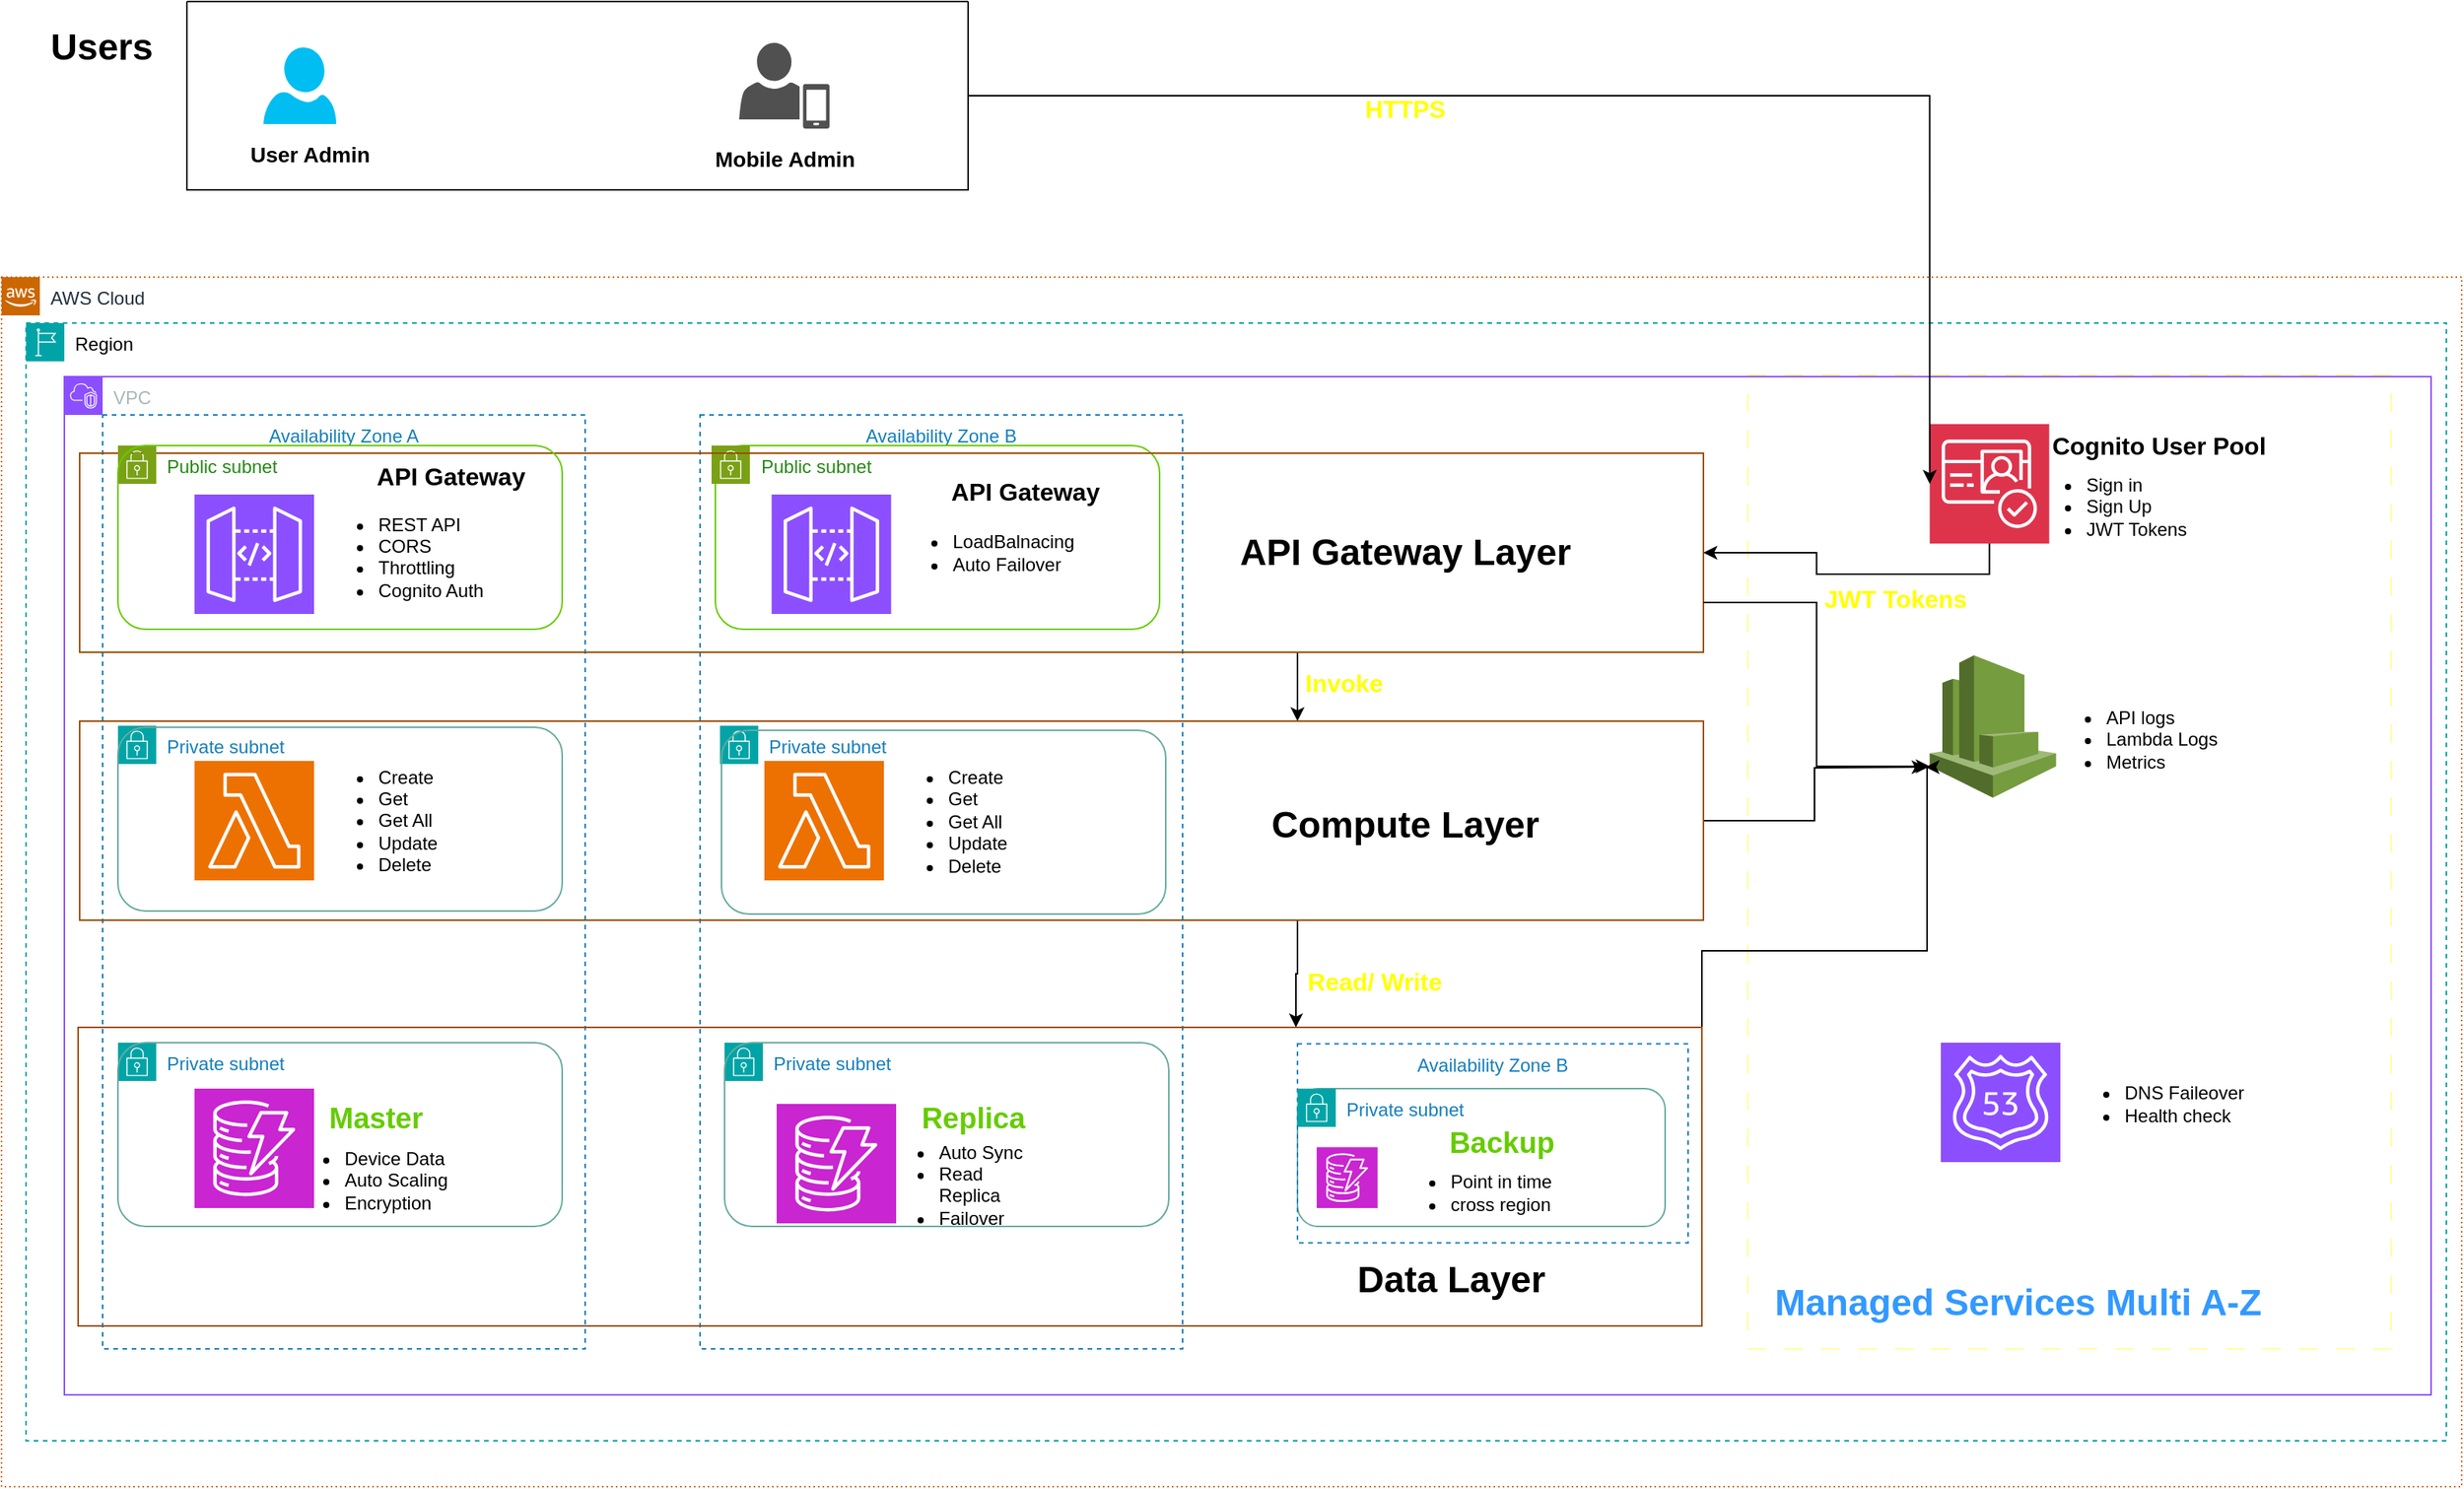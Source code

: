 <mxfile version="27.0.9">
  <diagram name="Page-1" id="AR6CN44RQBTmICgnPj-y">
    <mxGraphModel dx="1426" dy="841" grid="1" gridSize="10" guides="1" tooltips="1" connect="1" arrows="1" fold="1" page="1" pageScale="1" pageWidth="827" pageHeight="1169" math="0" shadow="0">
      <root>
        <mxCell id="0" />
        <mxCell id="1" parent="0" />
        <mxCell id="ThPkctlHnFSj8nF42dJn-154" value="" style="rounded=1;whiteSpace=wrap;html=1;fillColor=none;strokeColor=#67AB9F;" vertex="1" parent="1">
          <mxGeometry x="890" y="750" width="240" height="90" as="geometry" />
        </mxCell>
        <mxCell id="ThPkctlHnFSj8nF42dJn-6" value="Users" style="text;strokeColor=none;fillColor=none;html=1;fontSize=24;fontStyle=1;verticalAlign=middle;align=center;" vertex="1" parent="1">
          <mxGeometry x="59" y="50" width="100" height="40" as="geometry" />
        </mxCell>
        <mxCell id="ThPkctlHnFSj8nF42dJn-7" value="" style="swimlane;startSize=0;" vertex="1" parent="1">
          <mxGeometry x="165" y="40" width="510" height="123" as="geometry" />
        </mxCell>
        <mxCell id="ThPkctlHnFSj8nF42dJn-9" value="" style="group" vertex="1" connectable="0" parent="ThPkctlHnFSj8nF42dJn-7">
          <mxGeometry x="30" y="30" width="100" height="90" as="geometry" />
        </mxCell>
        <mxCell id="ThPkctlHnFSj8nF42dJn-1" value="" style="verticalLabelPosition=bottom;html=1;verticalAlign=top;align=center;strokeColor=none;fillColor=#00BEF2;shape=mxgraph.azure.user;" vertex="1" parent="ThPkctlHnFSj8nF42dJn-9">
          <mxGeometry x="20" width="47.5" height="50" as="geometry" />
        </mxCell>
        <mxCell id="ThPkctlHnFSj8nF42dJn-2" value="User Admin" style="text;strokeColor=none;fillColor=none;html=1;fontSize=14;fontStyle=1;verticalAlign=middle;align=center;" vertex="1" parent="ThPkctlHnFSj8nF42dJn-9">
          <mxGeometry y="50" width="100" height="40" as="geometry" />
        </mxCell>
        <mxCell id="ThPkctlHnFSj8nF42dJn-10" value="" style="group" vertex="1" connectable="0" parent="ThPkctlHnFSj8nF42dJn-7">
          <mxGeometry x="340" y="27" width="100" height="96" as="geometry" />
        </mxCell>
        <mxCell id="ThPkctlHnFSj8nF42dJn-3" value="" style="sketch=0;pointerEvents=1;shadow=0;dashed=0;html=1;strokeColor=none;fillColor=#505050;labelPosition=center;verticalLabelPosition=bottom;verticalAlign=top;outlineConnect=0;align=center;shape=mxgraph.office.users.mobile_user;" vertex="1" parent="ThPkctlHnFSj8nF42dJn-10">
          <mxGeometry x="20.5" width="59" height="56" as="geometry" />
        </mxCell>
        <mxCell id="ThPkctlHnFSj8nF42dJn-4" value="Mobile Admin" style="text;strokeColor=none;fillColor=none;html=1;fontSize=14;fontStyle=1;verticalAlign=middle;align=center;" vertex="1" parent="ThPkctlHnFSj8nF42dJn-10">
          <mxGeometry y="56" width="100" height="40" as="geometry" />
        </mxCell>
        <mxCell id="ThPkctlHnFSj8nF42dJn-29" value="HTTPS" style="text;strokeColor=none;fillColor=none;html=1;fontSize=16;fontStyle=1;verticalAlign=middle;align=center;fontColor=#FFFF00;" vertex="1" parent="1">
          <mxGeometry x="910" y="90" width="100" height="40" as="geometry" />
        </mxCell>
        <mxCell id="ThPkctlHnFSj8nF42dJn-30" value="AWS Cloud" style="points=[[0,0],[0.25,0],[0.5,0],[0.75,0],[1,0],[1,0.25],[1,0.5],[1,0.75],[1,1],[0.75,1],[0.5,1],[0.25,1],[0,1],[0,0.75],[0,0.5],[0,0.25]];outlineConnect=0;gradientColor=none;html=1;whiteSpace=wrap;fontSize=12;fontStyle=0;container=1;pointerEvents=0;collapsible=0;recursiveResize=0;shape=mxgraph.aws4.group;grIcon=mxgraph.aws4.group_aws_cloud_alt;strokeColor=#CC6600;fillColor=none;verticalAlign=top;align=left;spacingLeft=30;fontColor=#232F3E;dashed=1;dashPattern=1 2;" vertex="1" parent="1">
          <mxGeometry x="44" y="220" width="1606" height="790" as="geometry" />
        </mxCell>
        <mxCell id="ThPkctlHnFSj8nF42dJn-14" value="Availability Zone B" style="fillColor=none;strokeColor=#147EBA;dashed=1;verticalAlign=top;fontStyle=0;fontColor=#147EBA;whiteSpace=wrap;html=1;" vertex="1" parent="ThPkctlHnFSj8nF42dJn-30">
          <mxGeometry x="456" y="90" width="315" height="610" as="geometry" />
        </mxCell>
        <mxCell id="ThPkctlHnFSj8nF42dJn-98" value="" style="group" vertex="1" connectable="0" parent="ThPkctlHnFSj8nF42dJn-30">
          <mxGeometry x="56" y="110" width="731.5" height="120" as="geometry" />
        </mxCell>
        <mxCell id="ThPkctlHnFSj8nF42dJn-37" value="API Gateway" style="text;strokeColor=none;fillColor=none;html=1;fontSize=16;fontStyle=1;verticalAlign=middle;align=center;" vertex="1" parent="ThPkctlHnFSj8nF42dJn-98">
          <mxGeometry x="548.407" y="10" width="127.093" height="40" as="geometry" />
        </mxCell>
        <mxCell id="ThPkctlHnFSj8nF42dJn-42" value="" style="sketch=0;points=[[0,0,0],[0.25,0,0],[0.5,0,0],[0.75,0,0],[1,0,0],[0,1,0],[0.25,1,0],[0.5,1,0],[0.75,1,0],[1,1,0],[0,0.25,0],[0,0.5,0],[0,0.75,0],[1,0.25,0],[1,0.5,0],[1,0.75,0]];outlineConnect=0;fontColor=#232F3E;fillColor=#8C4FFF;strokeColor=#ffffff;dashed=0;verticalLabelPosition=bottom;verticalAlign=top;align=center;html=1;fontSize=12;fontStyle=0;aspect=fixed;shape=mxgraph.aws4.resourceIcon;resIcon=mxgraph.aws4.api_gateway;" vertex="1" parent="ThPkctlHnFSj8nF42dJn-98">
          <mxGeometry x="446.732" y="32" width="78" height="78" as="geometry" />
        </mxCell>
        <mxCell id="ThPkctlHnFSj8nF42dJn-39" value="&lt;ul&gt;&lt;li&gt;LoadBalnacing&lt;/li&gt;&lt;li&gt;Auto Failover&lt;/li&gt;&lt;/ul&gt;" style="text;strokeColor=none;fillColor=none;html=1;whiteSpace=wrap;verticalAlign=middle;overflow=hidden;" vertex="1" parent="ThPkctlHnFSj8nF42dJn-98">
          <mxGeometry x="522.988" y="30" width="152.512" height="80" as="geometry" />
        </mxCell>
        <mxCell id="ThPkctlHnFSj8nF42dJn-139" value="" style="rounded=1;whiteSpace=wrap;html=1;fillColor=none;strokeColor=#66CC00;" vertex="1" parent="ThPkctlHnFSj8nF42dJn-98">
          <mxGeometry x="410" width="290" height="120" as="geometry" />
        </mxCell>
        <mxCell id="ThPkctlHnFSj8nF42dJn-118" value="" style="group" vertex="1" connectable="0" parent="ThPkctlHnFSj8nF42dJn-30">
          <mxGeometry x="506" y="530" width="178" height="100" as="geometry" />
        </mxCell>
        <mxCell id="ThPkctlHnFSj8nF42dJn-80" value="" style="sketch=0;points=[[0,0,0],[0.25,0,0],[0.5,0,0],[0.75,0,0],[1,0,0],[0,1,0],[0.25,1,0],[0.5,1,0],[0.75,1,0],[1,1,0],[0,0.25,0],[0,0.5,0],[0,0.75,0],[1,0.25,0],[1,0.5,0],[1,0.75,0]];outlineConnect=0;fontColor=#232F3E;fillColor=#C925D1;strokeColor=#ffffff;dashed=0;verticalLabelPosition=bottom;verticalAlign=top;align=center;html=1;fontSize=12;fontStyle=0;aspect=fixed;shape=mxgraph.aws4.resourceIcon;resIcon=mxgraph.aws4.dynamodb;" vertex="1" parent="ThPkctlHnFSj8nF42dJn-118">
          <mxGeometry y="10" width="78" height="78" as="geometry" />
        </mxCell>
        <mxCell id="ThPkctlHnFSj8nF42dJn-83" value="&lt;ul&gt;&lt;li&gt;Auto Sync&lt;/li&gt;&lt;li&gt;Read Replica&lt;/li&gt;&lt;li&gt;Failover&lt;/li&gt;&lt;/ul&gt;" style="text;strokeColor=none;fillColor=none;html=1;whiteSpace=wrap;verticalAlign=middle;overflow=hidden;" vertex="1" parent="ThPkctlHnFSj8nF42dJn-118">
          <mxGeometry x="64" y="20" width="114" height="80" as="geometry" />
        </mxCell>
        <mxCell id="ThPkctlHnFSj8nF42dJn-87" value="Replica" style="text;strokeColor=none;fillColor=none;html=1;fontSize=19;fontStyle=1;verticalAlign=middle;align=center;fontColor=#66CC00;" vertex="1" parent="ThPkctlHnFSj8nF42dJn-118">
          <mxGeometry x="78" width="100" height="40" as="geometry" />
        </mxCell>
        <mxCell id="ThPkctlHnFSj8nF42dJn-103" value="" style="rounded=0;whiteSpace=wrap;html=1;dashed=1;dashPattern=12 12;strokeColor=#FFFF99;fillColor=none;" vertex="1" parent="ThPkctlHnFSj8nF42dJn-30">
          <mxGeometry x="1140" y="64" width="420" height="636" as="geometry" />
        </mxCell>
        <mxCell id="ThPkctlHnFSj8nF42dJn-21" value="" style="sketch=0;points=[[0,0,0],[0.25,0,0],[0.5,0,0],[0.75,0,0],[1,0,0],[0,1,0],[0.25,1,0],[0.5,1,0],[0.75,1,0],[1,1,0],[0,0.25,0],[0,0.5,0],[0,0.75,0],[1,0.25,0],[1,0.5,0],[1,0.75,0]];outlineConnect=0;fontColor=#232F3E;fillColor=#DD344C;strokeColor=#ffffff;dashed=0;verticalLabelPosition=bottom;verticalAlign=top;align=center;html=1;fontSize=12;fontStyle=0;aspect=fixed;shape=mxgraph.aws4.resourceIcon;resIcon=mxgraph.aws4.cognito;" vertex="1" parent="ThPkctlHnFSj8nF42dJn-30">
          <mxGeometry x="1258.72" y="96" width="78" height="78" as="geometry" />
        </mxCell>
        <mxCell id="ThPkctlHnFSj8nF42dJn-24" value="Cognito User Pool" style="text;strokeColor=none;fillColor=none;html=1;fontSize=16;fontStyle=1;verticalAlign=middle;align=center;" vertex="1" parent="ThPkctlHnFSj8nF42dJn-30">
          <mxGeometry x="1348.719" y="90" width="118.571" height="40" as="geometry" />
        </mxCell>
        <mxCell id="ThPkctlHnFSj8nF42dJn-26" value="&lt;ul&gt;&lt;li&gt;Sign in&lt;/li&gt;&lt;li&gt;Sign Up&lt;/li&gt;&lt;li&gt;JWT Tokens&lt;/li&gt;&lt;/ul&gt;" style="text;strokeColor=none;fillColor=none;html=1;whiteSpace=wrap;verticalAlign=middle;overflow=hidden;" vertex="1" parent="ThPkctlHnFSj8nF42dJn-30">
          <mxGeometry x="1318.72" y="110" width="142.286" height="80" as="geometry" />
        </mxCell>
        <mxCell id="ThPkctlHnFSj8nF42dJn-116" value="&lt;ul&gt;&lt;li&gt;Create&lt;/li&gt;&lt;li&gt;Get&lt;/li&gt;&lt;li&gt;Get All&lt;/li&gt;&lt;li&gt;Update&lt;/li&gt;&lt;li&gt;Delete&lt;/li&gt;&lt;/ul&gt;" style="text;strokeColor=none;fillColor=none;html=1;whiteSpace=wrap;verticalAlign=middle;overflow=hidden;" vertex="1" parent="ThPkctlHnFSj8nF42dJn-30">
          <mxGeometry x="576" y="305" width="100" height="91" as="geometry" />
        </mxCell>
        <mxCell id="ThPkctlHnFSj8nF42dJn-123" value="" style="group" vertex="1" connectable="0" parent="ThPkctlHnFSj8nF42dJn-30">
          <mxGeometry x="1258.72" y="247" width="188.64" height="109" as="geometry" />
        </mxCell>
        <mxCell id="ThPkctlHnFSj8nF42dJn-91" value="" style="outlineConnect=0;dashed=0;verticalLabelPosition=bottom;verticalAlign=top;align=center;html=1;shape=mxgraph.aws3.cloudwatch;fillColor=#759C3E;gradientColor=none;" vertex="1" parent="ThPkctlHnFSj8nF42dJn-123">
          <mxGeometry width="82.5" height="93" as="geometry" />
        </mxCell>
        <mxCell id="ThPkctlHnFSj8nF42dJn-94" value="&lt;ul&gt;&lt;li&gt;API logs&lt;/li&gt;&lt;li&gt;Lambda Logs&lt;/li&gt;&lt;li&gt;Metrics&lt;/li&gt;&lt;/ul&gt;" style="text;strokeColor=none;fillColor=none;html=1;whiteSpace=wrap;verticalAlign=middle;overflow=hidden;" vertex="1" parent="ThPkctlHnFSj8nF42dJn-123">
          <mxGeometry x="73.64" y="14.5" width="115" height="80" as="geometry" />
        </mxCell>
        <mxCell id="ThPkctlHnFSj8nF42dJn-133" value="" style="group" vertex="1" connectable="0" parent="ThPkctlHnFSj8nF42dJn-30">
          <mxGeometry x="1266" y="500" width="199" height="80" as="geometry" />
        </mxCell>
        <mxCell id="ThPkctlHnFSj8nF42dJn-131" value="" style="sketch=0;points=[[0,0,0],[0.25,0,0],[0.5,0,0],[0.75,0,0],[1,0,0],[0,1,0],[0.25,1,0],[0.5,1,0],[0.75,1,0],[1,1,0],[0,0.25,0],[0,0.5,0],[0,0.75,0],[1,0.25,0],[1,0.5,0],[1,0.75,0]];outlineConnect=0;fontColor=#232F3E;fillColor=#8C4FFF;strokeColor=#ffffff;dashed=0;verticalLabelPosition=bottom;verticalAlign=top;align=center;html=1;fontSize=12;fontStyle=0;aspect=fixed;shape=mxgraph.aws4.resourceIcon;resIcon=mxgraph.aws4.route_53;" vertex="1" parent="ThPkctlHnFSj8nF42dJn-133">
          <mxGeometry width="78" height="78" as="geometry" />
        </mxCell>
        <mxCell id="ThPkctlHnFSj8nF42dJn-132" value="&lt;ul&gt;&lt;li&gt;DNS Faileover&lt;/li&gt;&lt;li&gt;Health check&lt;/li&gt;&lt;/ul&gt;" style="text;strokeColor=none;fillColor=none;html=1;whiteSpace=wrap;verticalAlign=middle;overflow=hidden;" vertex="1" parent="ThPkctlHnFSj8nF42dJn-133">
          <mxGeometry x="77.72" width="121.28" height="80" as="geometry" />
        </mxCell>
        <mxCell id="ThPkctlHnFSj8nF42dJn-134" value="Managed Services Multi A-Z" style="text;strokeColor=none;fillColor=none;html=1;fontSize=24;fontStyle=1;verticalAlign=middle;align=center;fontColor=#3399FF;" vertex="1" parent="ThPkctlHnFSj8nF42dJn-30">
          <mxGeometry x="1266" y="650" width="100" height="40" as="geometry" />
        </mxCell>
        <mxCell id="ThPkctlHnFSj8nF42dJn-113" value="" style="sketch=0;points=[[0,0,0],[0.25,0,0],[0.5,0,0],[0.75,0,0],[1,0,0],[0,1,0],[0.25,1,0],[0.5,1,0],[0.75,1,0],[1,1,0],[0,0.25,0],[0,0.5,0],[0,0.75,0],[1,0.25,0],[1,0.5,0],[1,0.75,0]];outlineConnect=0;fontColor=#232F3E;fillColor=#ED7100;strokeColor=#ffffff;dashed=0;verticalLabelPosition=bottom;verticalAlign=top;align=center;html=1;fontSize=12;fontStyle=0;aspect=fixed;shape=mxgraph.aws4.resourceIcon;resIcon=mxgraph.aws4.lambda;" vertex="1" parent="ThPkctlHnFSj8nF42dJn-30">
          <mxGeometry x="498" y="316" width="78" height="78" as="geometry" />
        </mxCell>
        <mxCell id="ThPkctlHnFSj8nF42dJn-36" value="API Gateway" style="text;strokeColor=none;fillColor=none;html=1;fontSize=16;fontStyle=1;verticalAlign=middle;align=center;" vertex="1" parent="ThPkctlHnFSj8nF42dJn-30">
          <mxGeometry x="229.581" y="110" width="127.093" height="40" as="geometry" />
        </mxCell>
        <mxCell id="ThPkctlHnFSj8nF42dJn-41" value="" style="sketch=0;points=[[0,0,0],[0.25,0,0],[0.5,0,0],[0.75,0,0],[1,0,0],[0,1,0],[0.25,1,0],[0.5,1,0],[0.75,1,0],[1,1,0],[0,0.25,0],[0,0.5,0],[0,0.75,0],[1,0.25,0],[1,0.5,0],[1,0.75,0]];outlineConnect=0;fontColor=#232F3E;fillColor=#8C4FFF;strokeColor=#ffffff;dashed=0;verticalLabelPosition=bottom;verticalAlign=top;align=center;html=1;fontSize=12;fontStyle=0;aspect=fixed;shape=mxgraph.aws4.resourceIcon;resIcon=mxgraph.aws4.api_gateway;" vertex="1" parent="ThPkctlHnFSj8nF42dJn-30">
          <mxGeometry x="126" y="142" width="78" height="78" as="geometry" />
        </mxCell>
        <mxCell id="ThPkctlHnFSj8nF42dJn-38" value="&lt;ul&gt;&lt;li&gt;REST API&lt;/li&gt;&lt;li&gt;CORS&lt;/li&gt;&lt;li&gt;Throttling&lt;/li&gt;&lt;li&gt;Cognito Auth&lt;/li&gt;&lt;/ul&gt;" style="text;strokeColor=none;fillColor=none;html=1;whiteSpace=wrap;verticalAlign=middle;overflow=hidden;" vertex="1" parent="ThPkctlHnFSj8nF42dJn-30">
          <mxGeometry x="204.162" y="140" width="152.512" height="80" as="geometry" />
        </mxCell>
        <mxCell id="ThPkctlHnFSj8nF42dJn-104" value="" style="sketch=0;points=[[0,0,0],[0.25,0,0],[0.5,0,0],[0.75,0,0],[1,0,0],[0,1,0],[0.25,1,0],[0.5,1,0],[0.75,1,0],[1,1,0],[0,0.25,0],[0,0.5,0],[0,0.75,0],[1,0.25,0],[1,0.5,0],[1,0.75,0]];outlineConnect=0;fontColor=#232F3E;fillColor=#ED7100;strokeColor=#ffffff;dashed=0;verticalLabelPosition=bottom;verticalAlign=top;align=center;html=1;fontSize=12;fontStyle=0;aspect=fixed;shape=mxgraph.aws4.resourceIcon;resIcon=mxgraph.aws4.lambda;" vertex="1" parent="ThPkctlHnFSj8nF42dJn-30">
          <mxGeometry x="126" y="316" width="78" height="78" as="geometry" />
        </mxCell>
        <mxCell id="ThPkctlHnFSj8nF42dJn-114" value="&lt;ul&gt;&lt;li&gt;Create&lt;/li&gt;&lt;li&gt;Get&lt;/li&gt;&lt;li&gt;Get All&lt;/li&gt;&lt;li&gt;Update&lt;/li&gt;&lt;li&gt;Delete&lt;/li&gt;&lt;/ul&gt;" style="text;strokeColor=none;fillColor=none;html=1;whiteSpace=wrap;verticalAlign=middle;overflow=hidden;" vertex="1" parent="ThPkctlHnFSj8nF42dJn-30">
          <mxGeometry x="204" y="305" width="100" height="100" as="geometry" />
        </mxCell>
        <mxCell id="ThPkctlHnFSj8nF42dJn-121" value="" style="group" vertex="1" connectable="0" parent="ThPkctlHnFSj8nF42dJn-30">
          <mxGeometry x="126" y="530" width="180" height="100" as="geometry" />
        </mxCell>
        <mxCell id="ThPkctlHnFSj8nF42dJn-86" value="Master" style="text;strokeColor=none;fillColor=none;html=1;fontSize=19;fontStyle=1;verticalAlign=middle;align=center;fontColor=#66CC00;" vertex="1" parent="ThPkctlHnFSj8nF42dJn-121">
          <mxGeometry x="68" width="100" height="40" as="geometry" />
        </mxCell>
        <mxCell id="ThPkctlHnFSj8nF42dJn-82" value="&lt;ul&gt;&lt;li&gt;Device Data&lt;/li&gt;&lt;li&gt;Auto Scaling&lt;/li&gt;&lt;li&gt;Encryption&lt;/li&gt;&lt;/ul&gt;" style="text;strokeColor=none;fillColor=none;html=1;whiteSpace=wrap;verticalAlign=middle;overflow=hidden;" vertex="1" parent="ThPkctlHnFSj8nF42dJn-121">
          <mxGeometry x="56" y="20" width="124" height="80" as="geometry" />
        </mxCell>
        <mxCell id="ThPkctlHnFSj8nF42dJn-79" value="" style="sketch=0;points=[[0,0,0],[0.25,0,0],[0.5,0,0],[0.75,0,0],[1,0,0],[0,1,0],[0.25,1,0],[0.5,1,0],[0.75,1,0],[1,1,0],[0,0.25,0],[0,0.5,0],[0,0.75,0],[1,0.25,0],[1,0.5,0],[1,0.75,0]];outlineConnect=0;fontColor=#232F3E;fillColor=#C925D1;strokeColor=#ffffff;dashed=0;verticalLabelPosition=bottom;verticalAlign=top;align=center;html=1;fontSize=12;fontStyle=0;aspect=fixed;shape=mxgraph.aws4.resourceIcon;resIcon=mxgraph.aws4.dynamodb;" vertex="1" parent="ThPkctlHnFSj8nF42dJn-121">
          <mxGeometry width="78" height="78" as="geometry" />
        </mxCell>
        <mxCell id="ThPkctlHnFSj8nF42dJn-13" value="Availability Zone A" style="fillColor=none;strokeColor=#147EBA;dashed=1;verticalAlign=top;fontStyle=0;fontColor=#147EBA;whiteSpace=wrap;html=1;" vertex="1" parent="ThPkctlHnFSj8nF42dJn-30">
          <mxGeometry x="66" y="90" width="315" height="610" as="geometry" />
        </mxCell>
        <mxCell id="ThPkctlHnFSj8nF42dJn-138" value="Public subnet" style="points=[[0,0],[0.25,0],[0.5,0],[0.75,0],[1,0],[1,0.25],[1,0.5],[1,0.75],[1,1],[0.75,1],[0.5,1],[0.25,1],[0,1],[0,0.75],[0,0.5],[0,0.25]];outlineConnect=0;gradientColor=none;html=1;whiteSpace=wrap;fontSize=12;fontStyle=0;container=1;pointerEvents=0;collapsible=0;recursiveResize=0;shape=mxgraph.aws4.group;grIcon=mxgraph.aws4.group_security_group;grStroke=0;strokeColor=#7AA116;fillColor=none;verticalAlign=top;align=left;spacingLeft=30;fontColor=#248814;" vertex="1" parent="ThPkctlHnFSj8nF42dJn-30">
          <mxGeometry x="463.5" y="110" width="300" height="150" as="geometry" />
        </mxCell>
        <mxCell id="ThPkctlHnFSj8nF42dJn-141" value="Private subnet" style="points=[[0,0],[0.25,0],[0.5,0],[0.75,0],[1,0],[1,0.25],[1,0.5],[1,0.75],[1,1],[0.75,1],[0.5,1],[0.25,1],[0,1],[0,0.75],[0,0.5],[0,0.25]];outlineConnect=0;gradientColor=none;html=1;whiteSpace=wrap;fontSize=12;fontStyle=0;container=1;pointerEvents=0;collapsible=0;recursiveResize=0;shape=mxgraph.aws4.group;grIcon=mxgraph.aws4.group_security_group;grStroke=0;strokeColor=#00A4A6;fillColor=none;verticalAlign=top;align=left;spacingLeft=30;fontColor=#147EBA;dashed=0;" vertex="1" parent="ThPkctlHnFSj8nF42dJn-30">
          <mxGeometry x="76" y="293" width="284" height="130" as="geometry" />
        </mxCell>
        <mxCell id="ThPkctlHnFSj8nF42dJn-146" value="Private subnet" style="points=[[0,0],[0.25,0],[0.5,0],[0.75,0],[1,0],[1,0.25],[1,0.5],[1,0.75],[1,1],[0.75,1],[0.5,1],[0.25,1],[0,1],[0,0.75],[0,0.5],[0,0.25]];outlineConnect=0;gradientColor=none;html=1;whiteSpace=wrap;fontSize=12;fontStyle=0;container=1;pointerEvents=0;collapsible=0;recursiveResize=0;shape=mxgraph.aws4.group;grIcon=mxgraph.aws4.group_security_group;grStroke=0;strokeColor=#00A4A6;fillColor=none;verticalAlign=top;align=left;spacingLeft=30;fontColor=#147EBA;dashed=0;" vertex="1" parent="ThPkctlHnFSj8nF42dJn-30">
          <mxGeometry x="76" y="500" width="290" height="130" as="geometry" />
        </mxCell>
        <mxCell id="ThPkctlHnFSj8nF42dJn-149" value="" style="rounded=1;whiteSpace=wrap;html=1;fillColor=none;strokeColor=#67AB9F;" vertex="1" parent="ThPkctlHnFSj8nF42dJn-146">
          <mxGeometry width="290" height="120" as="geometry" />
        </mxCell>
        <mxCell id="ThPkctlHnFSj8nF42dJn-148" value="Private subnet" style="points=[[0,0],[0.25,0],[0.5,0],[0.75,0],[1,0],[1,0.25],[1,0.5],[1,0.75],[1,1],[0.75,1],[0.5,1],[0.25,1],[0,1],[0,0.75],[0,0.5],[0,0.25]];outlineConnect=0;gradientColor=none;html=1;whiteSpace=wrap;fontSize=12;fontStyle=0;container=1;pointerEvents=0;collapsible=0;recursiveResize=0;shape=mxgraph.aws4.group;grIcon=mxgraph.aws4.group_security_group;grStroke=0;strokeColor=#00A4A6;fillColor=none;verticalAlign=top;align=left;spacingLeft=30;fontColor=#147EBA;dashed=0;" vertex="1" parent="ThPkctlHnFSj8nF42dJn-30">
          <mxGeometry x="472" y="500" width="278" height="130" as="geometry" />
        </mxCell>
        <mxCell id="ThPkctlHnFSj8nF42dJn-54" value="JWT Tokens" style="text;strokeColor=none;fillColor=none;html=1;fontSize=16;fontStyle=1;verticalAlign=middle;align=center;fontColor=#FFFF00;" vertex="1" parent="ThPkctlHnFSj8nF42dJn-30">
          <mxGeometry x="1186" y="190" width="100" height="40" as="geometry" />
        </mxCell>
        <mxCell id="ThPkctlHnFSj8nF42dJn-135" value="Region" style="points=[[0,0],[0.25,0],[0.5,0],[0.75,0],[1,0],[1,0.25],[1,0.5],[1,0.75],[1,1],[0.75,1],[0.5,1],[0.25,1],[0,1],[0,0.75],[0,0.5],[0,0.25]];outlineConnect=0;gradientColor=none;html=1;whiteSpace=wrap;fontSize=12;fontStyle=0;container=1;pointerEvents=0;collapsible=0;recursiveResize=0;shape=mxgraph.aws4.group;grIcon=mxgraph.aws4.group_region;strokeColor=#00A4A6;fillColor=none;verticalAlign=top;align=left;spacingLeft=30;fontColor=#000000;dashed=1;" vertex="1" parent="1">
          <mxGeometry x="60" y="250" width="1580" height="730" as="geometry" />
        </mxCell>
        <mxCell id="ThPkctlHnFSj8nF42dJn-136" value="VPC" style="points=[[0,0],[0.25,0],[0.5,0],[0.75,0],[1,0],[1,0.25],[1,0.5],[1,0.75],[1,1],[0.75,1],[0.5,1],[0.25,1],[0,1],[0,0.75],[0,0.5],[0,0.25]];outlineConnect=0;gradientColor=none;html=1;whiteSpace=wrap;fontSize=12;fontStyle=0;container=1;pointerEvents=0;collapsible=0;recursiveResize=0;shape=mxgraph.aws4.group;grIcon=mxgraph.aws4.group_vpc2;strokeColor=#8C4FFF;fillColor=none;verticalAlign=top;align=left;spacingLeft=30;fontColor=#AAB7B8;dashed=0;" vertex="1" parent="ThPkctlHnFSj8nF42dJn-135">
          <mxGeometry x="25" y="35" width="1545" height="665" as="geometry" />
        </mxCell>
        <mxCell id="ThPkctlHnFSj8nF42dJn-181" style="edgeStyle=orthogonalEdgeStyle;rounded=0;orthogonalLoop=1;jettySize=auto;html=1;exitX=1;exitY=0.5;exitDx=0;exitDy=0;" edge="1" parent="ThPkctlHnFSj8nF42dJn-136" source="ThPkctlHnFSj8nF42dJn-153">
          <mxGeometry relative="1" as="geometry">
            <mxPoint x="1215" y="255" as="targetPoint" />
            <Array as="points">
              <mxPoint x="1069" y="375" />
              <mxPoint x="1216" y="375" />
            </Array>
          </mxGeometry>
        </mxCell>
        <mxCell id="ThPkctlHnFSj8nF42dJn-153" value="" style="rounded=0;whiteSpace=wrap;html=1;fillColor=none;strokeColor=#994C00;" vertex="1" parent="ThPkctlHnFSj8nF42dJn-136">
          <mxGeometry x="9" y="425" width="1060" height="195" as="geometry" />
        </mxCell>
        <mxCell id="ThPkctlHnFSj8nF42dJn-142" value="Private subnet" style="points=[[0,0],[0.25,0],[0.5,0],[0.75,0],[1,0],[1,0.25],[1,0.5],[1,0.75],[1,1],[0.75,1],[0.5,1],[0.25,1],[0,1],[0,0.75],[0,0.5],[0,0.25]];outlineConnect=0;gradientColor=none;html=1;whiteSpace=wrap;fontSize=12;fontStyle=0;container=1;pointerEvents=0;collapsible=0;recursiveResize=0;shape=mxgraph.aws4.group;grIcon=mxgraph.aws4.group_security_group;grStroke=0;strokeColor=#00A4A6;fillColor=none;verticalAlign=top;align=left;spacingLeft=30;fontColor=#147EBA;dashed=0;" vertex="1" parent="ThPkctlHnFSj8nF42dJn-136">
          <mxGeometry x="428" y="228" width="284" height="130" as="geometry" />
        </mxCell>
        <mxCell id="ThPkctlHnFSj8nF42dJn-150" value="" style="rounded=1;whiteSpace=wrap;html=1;fillColor=none;strokeColor=#67AB9F;" vertex="1" parent="ThPkctlHnFSj8nF42dJn-136">
          <mxGeometry x="431" y="435" width="290" height="120" as="geometry" />
        </mxCell>
        <mxCell id="ThPkctlHnFSj8nF42dJn-177" style="edgeStyle=orthogonalEdgeStyle;rounded=0;orthogonalLoop=1;jettySize=auto;html=1;exitX=0.75;exitY=1;exitDx=0;exitDy=0;entryX=0.75;entryY=0;entryDx=0;entryDy=0;" edge="1" parent="ThPkctlHnFSj8nF42dJn-136" source="ThPkctlHnFSj8nF42dJn-151" target="ThPkctlHnFSj8nF42dJn-152">
          <mxGeometry relative="1" as="geometry" />
        </mxCell>
        <mxCell id="ThPkctlHnFSj8nF42dJn-151" value="" style="rounded=0;whiteSpace=wrap;html=1;fillColor=none;strokeColor=#994C00;" vertex="1" parent="ThPkctlHnFSj8nF42dJn-136">
          <mxGeometry x="10" y="50" width="1060" height="130" as="geometry" />
        </mxCell>
        <mxCell id="ThPkctlHnFSj8nF42dJn-178" style="edgeStyle=orthogonalEdgeStyle;rounded=0;orthogonalLoop=1;jettySize=auto;html=1;exitX=0.75;exitY=1;exitDx=0;exitDy=0;entryX=0.75;entryY=0;entryDx=0;entryDy=0;" edge="1" parent="ThPkctlHnFSj8nF42dJn-136" source="ThPkctlHnFSj8nF42dJn-152" target="ThPkctlHnFSj8nF42dJn-153">
          <mxGeometry relative="1" as="geometry" />
        </mxCell>
        <mxCell id="ThPkctlHnFSj8nF42dJn-180" style="edgeStyle=orthogonalEdgeStyle;rounded=0;orthogonalLoop=1;jettySize=auto;html=1;exitX=1;exitY=0.5;exitDx=0;exitDy=0;" edge="1" parent="ThPkctlHnFSj8nF42dJn-136" source="ThPkctlHnFSj8nF42dJn-152">
          <mxGeometry relative="1" as="geometry">
            <mxPoint x="1215" y="255" as="targetPoint" />
          </mxGeometry>
        </mxCell>
        <mxCell id="ThPkctlHnFSj8nF42dJn-152" value="" style="rounded=0;whiteSpace=wrap;html=1;fillColor=none;strokeColor=#994C00;" vertex="1" parent="ThPkctlHnFSj8nF42dJn-136">
          <mxGeometry x="10" y="225" width="1060" height="130" as="geometry" />
        </mxCell>
        <mxCell id="ThPkctlHnFSj8nF42dJn-157" value="API Gateway Layer" style="text;strokeColor=none;fillColor=none;html=1;fontSize=24;fontStyle=1;verticalAlign=middle;align=center;fontColor=#000000;" vertex="1" parent="ThPkctlHnFSj8nF42dJn-136">
          <mxGeometry x="825" y="95" width="100" height="40" as="geometry" />
        </mxCell>
        <mxCell id="ThPkctlHnFSj8nF42dJn-158" value="Compute Layer" style="text;strokeColor=none;fillColor=none;html=1;fontSize=24;fontStyle=1;verticalAlign=middle;align=center;fontColor=#000000;" vertex="1" parent="ThPkctlHnFSj8nF42dJn-136">
          <mxGeometry x="825" y="273" width="100" height="40" as="geometry" />
        </mxCell>
        <mxCell id="ThPkctlHnFSj8nF42dJn-174" value="Data Layer" style="text;strokeColor=none;fillColor=none;html=1;fontSize=24;fontStyle=1;verticalAlign=middle;align=center;fontColor=#000000;" vertex="1" parent="ThPkctlHnFSj8nF42dJn-136">
          <mxGeometry x="855" y="570" width="100" height="40" as="geometry" />
        </mxCell>
        <mxCell id="ThPkctlHnFSj8nF42dJn-55" value="Invoke" style="text;strokeColor=none;fillColor=none;html=1;fontSize=16;fontStyle=1;verticalAlign=middle;align=center;fontColor=#FFFF00;" vertex="1" parent="ThPkctlHnFSj8nF42dJn-136">
          <mxGeometry x="785" y="180" width="100" height="40" as="geometry" />
        </mxCell>
        <mxCell id="ThPkctlHnFSj8nF42dJn-77" value="Read/ Write" style="text;strokeColor=none;fillColor=none;html=1;fontSize=16;fontStyle=1;verticalAlign=middle;align=center;fontColor=#FFFF00;" vertex="1" parent="ThPkctlHnFSj8nF42dJn-136">
          <mxGeometry x="805" y="375" width="100" height="40" as="geometry" />
        </mxCell>
        <mxCell id="ThPkctlHnFSj8nF42dJn-130" value="" style="group" vertex="1" connectable="0" parent="ThPkctlHnFSj8nF42dJn-136">
          <mxGeometry x="805" y="465.787" width="255" height="130" as="geometry" />
        </mxCell>
        <mxCell id="ThPkctlHnFSj8nF42dJn-78" value="Availability Zone B" style="fillColor=none;strokeColor=#147EBA;dashed=1;verticalAlign=top;fontStyle=0;fontColor=#147EBA;whiteSpace=wrap;html=1;" vertex="1" parent="ThPkctlHnFSj8nF42dJn-130">
          <mxGeometry y="-30" width="255" height="130" as="geometry" />
        </mxCell>
        <mxCell id="ThPkctlHnFSj8nF42dJn-81" value="" style="sketch=0;points=[[0,0,0],[0.25,0,0],[0.5,0,0],[0.75,0,0],[1,0,0],[0,1,0],[0.25,1,0],[0.5,1,0],[0.75,1,0],[1,1,0],[0,0.25,0],[0,0.5,0],[0,0.75,0],[1,0.25,0],[1,0.5,0],[1,0.75,0]];outlineConnect=0;fontColor=#232F3E;fillColor=#C925D1;strokeColor=#ffffff;dashed=0;verticalLabelPosition=bottom;verticalAlign=top;align=center;html=1;fontSize=12;fontStyle=0;aspect=fixed;shape=mxgraph.aws4.resourceIcon;resIcon=mxgraph.aws4.dynamodb;" vertex="1" parent="ThPkctlHnFSj8nF42dJn-130">
          <mxGeometry x="12.552" y="37.483" width="39.765" height="39.765" as="geometry" />
        </mxCell>
        <mxCell id="ThPkctlHnFSj8nF42dJn-84" value="&lt;ul&gt;&lt;li&gt;Point in time&lt;/li&gt;&lt;li&gt;cross region&lt;/li&gt;&lt;/ul&gt;" style="text;strokeColor=none;fillColor=none;html=1;whiteSpace=wrap;verticalAlign=middle;overflow=hidden;" vertex="1" parent="ThPkctlHnFSj8nF42dJn-130">
          <mxGeometry x="57.826" y="32.067" width="150.622" height="69.333" as="geometry" />
        </mxCell>
        <mxCell id="ThPkctlHnFSj8nF42dJn-88" value="Backup" style="text;strokeColor=none;fillColor=none;html=1;fontSize=19;fontStyle=1;verticalAlign=middle;align=center;fontColor=#66CC00;" vertex="1" parent="ThPkctlHnFSj8nF42dJn-130">
          <mxGeometry x="67.076" y="17.667" width="132.124" height="34.667" as="geometry" />
        </mxCell>
        <mxCell id="ThPkctlHnFSj8nF42dJn-137" value="Public subnet" style="points=[[0,0],[0.25,0],[0.5,0],[0.75,0],[1,0],[1,0.25],[1,0.5],[1,0.75],[1,1],[0.75,1],[0.5,1],[0.25,1],[0,1],[0,0.75],[0,0.5],[0,0.25]];outlineConnect=0;gradientColor=none;html=1;whiteSpace=wrap;fontSize=12;fontStyle=0;container=1;pointerEvents=0;collapsible=0;recursiveResize=0;shape=mxgraph.aws4.group;grIcon=mxgraph.aws4.group_security_group;grStroke=0;strokeColor=#7AA116;fillColor=none;verticalAlign=top;align=left;spacingLeft=30;fontColor=#248814;dashed=0;" vertex="1" parent="1">
          <mxGeometry x="120" y="330" width="300" height="150" as="geometry" />
        </mxCell>
        <mxCell id="ThPkctlHnFSj8nF42dJn-140" value="" style="rounded=1;whiteSpace=wrap;html=1;fillColor=none;strokeColor=#66CC00;" vertex="1" parent="ThPkctlHnFSj8nF42dJn-137">
          <mxGeometry width="290" height="120" as="geometry" />
        </mxCell>
        <mxCell id="ThPkctlHnFSj8nF42dJn-143" value="" style="rounded=1;whiteSpace=wrap;html=1;fillColor=none;strokeColor=#67AB9F;" vertex="1" parent="1">
          <mxGeometry x="120" y="514" width="290" height="120" as="geometry" />
        </mxCell>
        <mxCell id="ThPkctlHnFSj8nF42dJn-144" value="" style="rounded=1;whiteSpace=wrap;html=1;fillColor=none;strokeColor=#67AB9F;" vertex="1" parent="1">
          <mxGeometry x="514" y="516" width="290" height="120" as="geometry" />
        </mxCell>
        <mxCell id="ThPkctlHnFSj8nF42dJn-156" value="Private subnet" style="points=[[0,0],[0.25,0],[0.5,0],[0.75,0],[1,0],[1,0.25],[1,0.5],[1,0.75],[1,1],[0.75,1],[0.5,1],[0.25,1],[0,1],[0,0.75],[0,0.5],[0,0.25]];outlineConnect=0;gradientColor=none;html=1;whiteSpace=wrap;fontSize=12;fontStyle=0;container=1;pointerEvents=0;collapsible=0;recursiveResize=0;shape=mxgraph.aws4.group;grIcon=mxgraph.aws4.group_security_group;grStroke=0;strokeColor=#00A4A6;fillColor=none;verticalAlign=top;align=left;spacingLeft=30;fontColor=#147EBA;dashed=0;" vertex="1" parent="1">
          <mxGeometry x="890" y="750" width="240" height="90" as="geometry" />
        </mxCell>
        <mxCell id="ThPkctlHnFSj8nF42dJn-175" style="edgeStyle=orthogonalEdgeStyle;rounded=0;orthogonalLoop=1;jettySize=auto;html=1;exitX=1;exitY=0.5;exitDx=0;exitDy=0;entryX=0;entryY=0.5;entryDx=0;entryDy=0;entryPerimeter=0;" edge="1" parent="1" source="ThPkctlHnFSj8nF42dJn-7" target="ThPkctlHnFSj8nF42dJn-21">
          <mxGeometry relative="1" as="geometry">
            <Array as="points">
              <mxPoint x="1303" y="102" />
            </Array>
          </mxGeometry>
        </mxCell>
        <mxCell id="ThPkctlHnFSj8nF42dJn-176" style="edgeStyle=orthogonalEdgeStyle;rounded=0;orthogonalLoop=1;jettySize=auto;html=1;exitX=0.5;exitY=1;exitDx=0;exitDy=0;exitPerimeter=0;entryX=1;entryY=0.5;entryDx=0;entryDy=0;" edge="1" parent="1" source="ThPkctlHnFSj8nF42dJn-21" target="ThPkctlHnFSj8nF42dJn-151">
          <mxGeometry relative="1" as="geometry" />
        </mxCell>
        <mxCell id="ThPkctlHnFSj8nF42dJn-179" style="edgeStyle=orthogonalEdgeStyle;rounded=0;orthogonalLoop=1;jettySize=auto;html=1;exitX=1;exitY=0.75;exitDx=0;exitDy=0;entryX=0;entryY=0.78;entryDx=0;entryDy=0;entryPerimeter=0;" edge="1" parent="1" source="ThPkctlHnFSj8nF42dJn-151" target="ThPkctlHnFSj8nF42dJn-91">
          <mxGeometry relative="1" as="geometry" />
        </mxCell>
      </root>
    </mxGraphModel>
  </diagram>
</mxfile>
